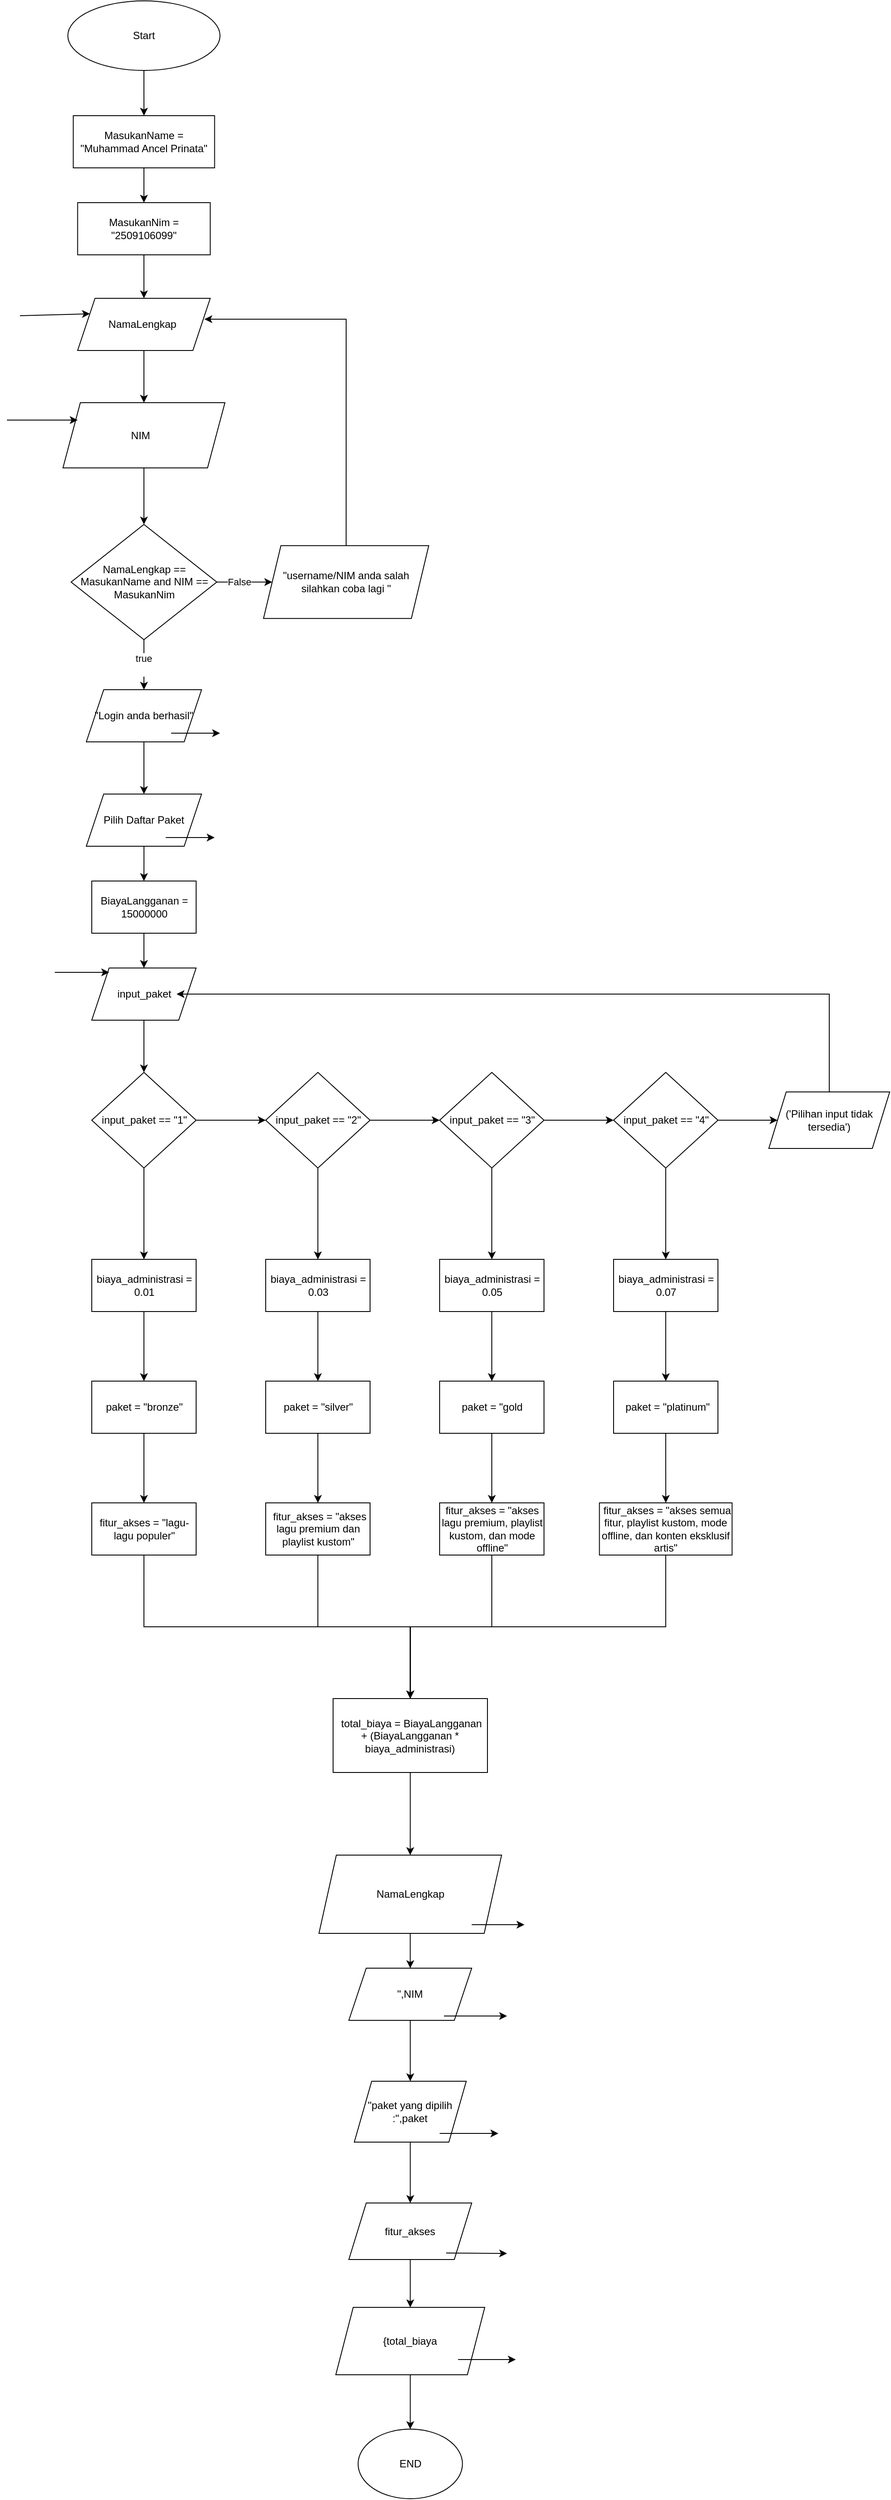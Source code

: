 <mxfile version="28.2.4">
  <diagram name="Halaman-1" id="syJaCMiKKt-g99HDxlHL">
    <mxGraphModel dx="872" dy="467" grid="1" gridSize="10" guides="1" tooltips="1" connect="1" arrows="1" fold="1" page="1" pageScale="1" pageWidth="827" pageHeight="1169" math="0" shadow="0">
      <root>
        <mxCell id="0" />
        <mxCell id="1" parent="0" />
        <mxCell id="uzx7cm2H6xcxtAE2vrBx-19" value="" style="edgeStyle=orthogonalEdgeStyle;rounded=0;orthogonalLoop=1;jettySize=auto;html=1;" edge="1" parent="1" source="uzx7cm2H6xcxtAE2vrBx-1" target="uzx7cm2H6xcxtAE2vrBx-18">
          <mxGeometry relative="1" as="geometry" />
        </mxCell>
        <mxCell id="uzx7cm2H6xcxtAE2vrBx-1" value="Start" style="ellipse;whiteSpace=wrap;html=1;" vertex="1" parent="1">
          <mxGeometry x="315" y="8" width="175" height="80" as="geometry" />
        </mxCell>
        <mxCell id="uzx7cm2H6xcxtAE2vrBx-21" value="" style="edgeStyle=orthogonalEdgeStyle;rounded=0;orthogonalLoop=1;jettySize=auto;html=1;" edge="1" parent="1" source="uzx7cm2H6xcxtAE2vrBx-18" target="uzx7cm2H6xcxtAE2vrBx-20">
          <mxGeometry relative="1" as="geometry" />
        </mxCell>
        <mxCell id="uzx7cm2H6xcxtAE2vrBx-18" value="MasukanName = &quot;Muhammad Ancel Prinata&quot;" style="whiteSpace=wrap;html=1;" vertex="1" parent="1">
          <mxGeometry x="321.25" y="140" width="162.5" height="60" as="geometry" />
        </mxCell>
        <mxCell id="uzx7cm2H6xcxtAE2vrBx-25" value="" style="edgeStyle=orthogonalEdgeStyle;rounded=0;orthogonalLoop=1;jettySize=auto;html=1;" edge="1" parent="1" source="uzx7cm2H6xcxtAE2vrBx-20" target="uzx7cm2H6xcxtAE2vrBx-24">
          <mxGeometry relative="1" as="geometry" />
        </mxCell>
        <mxCell id="uzx7cm2H6xcxtAE2vrBx-20" value="MasukanNim = &quot;2509106099&quot;" style="rounded=0;whiteSpace=wrap;html=1;" vertex="1" parent="1">
          <mxGeometry x="326.25" y="240" width="152.5" height="60" as="geometry" />
        </mxCell>
        <mxCell id="uzx7cm2H6xcxtAE2vrBx-27" value="" style="edgeStyle=orthogonalEdgeStyle;rounded=0;orthogonalLoop=1;jettySize=auto;html=1;" edge="1" parent="1" source="uzx7cm2H6xcxtAE2vrBx-24" target="uzx7cm2H6xcxtAE2vrBx-26">
          <mxGeometry relative="1" as="geometry" />
        </mxCell>
        <mxCell id="uzx7cm2H6xcxtAE2vrBx-24" value="NamaLengkap&amp;nbsp;" style="shape=parallelogram;perimeter=parallelogramPerimeter;whiteSpace=wrap;html=1;fixedSize=1;" vertex="1" parent="1">
          <mxGeometry x="326.25" y="350" width="152.5" height="60" as="geometry" />
        </mxCell>
        <mxCell id="uzx7cm2H6xcxtAE2vrBx-31" value="" style="edgeStyle=orthogonalEdgeStyle;rounded=0;orthogonalLoop=1;jettySize=auto;html=1;" edge="1" parent="1" source="uzx7cm2H6xcxtAE2vrBx-26" target="uzx7cm2H6xcxtAE2vrBx-30">
          <mxGeometry relative="1" as="geometry" />
        </mxCell>
        <mxCell id="uzx7cm2H6xcxtAE2vrBx-26" value="NIM&amp;nbsp;&amp;nbsp;" style="shape=parallelogram;perimeter=parallelogramPerimeter;whiteSpace=wrap;html=1;fixedSize=1;" vertex="1" parent="1">
          <mxGeometry x="309.38" y="470" width="186.25" height="75" as="geometry" />
        </mxCell>
        <mxCell id="uzx7cm2H6xcxtAE2vrBx-28" value="" style="endArrow=classic;html=1;rounded=0;entryX=0;entryY=0.25;entryDx=0;entryDy=0;" edge="1" parent="1" target="uzx7cm2H6xcxtAE2vrBx-24">
          <mxGeometry width="50" height="50" relative="1" as="geometry">
            <mxPoint x="260" y="370" as="sourcePoint" />
            <mxPoint x="321.25" y="425" as="targetPoint" />
          </mxGeometry>
        </mxCell>
        <mxCell id="uzx7cm2H6xcxtAE2vrBx-29" value="" style="endArrow=classic;html=1;rounded=0;" edge="1" parent="1">
          <mxGeometry width="50" height="50" relative="1" as="geometry">
            <mxPoint x="245" y="490" as="sourcePoint" />
            <mxPoint x="326.25" y="490" as="targetPoint" />
            <Array as="points" />
          </mxGeometry>
        </mxCell>
        <mxCell id="uzx7cm2H6xcxtAE2vrBx-35" value="" style="edgeStyle=orthogonalEdgeStyle;rounded=0;orthogonalLoop=1;jettySize=auto;html=1;" edge="1" parent="1" source="uzx7cm2H6xcxtAE2vrBx-30" target="uzx7cm2H6xcxtAE2vrBx-34">
          <mxGeometry relative="1" as="geometry" />
        </mxCell>
        <mxCell id="uzx7cm2H6xcxtAE2vrBx-47" value="&lt;div&gt;true&lt;/div&gt;&lt;div&gt;&lt;br&gt;&lt;/div&gt;" style="edgeLabel;html=1;align=center;verticalAlign=middle;resizable=0;points=[];" vertex="1" connectable="0" parent="uzx7cm2H6xcxtAE2vrBx-35">
          <mxGeometry x="-0.461" y="-1" relative="1" as="geometry">
            <mxPoint y="13" as="offset" />
          </mxGeometry>
        </mxCell>
        <mxCell id="uzx7cm2H6xcxtAE2vrBx-45" value="" style="edgeStyle=orthogonalEdgeStyle;rounded=0;orthogonalLoop=1;jettySize=auto;html=1;" edge="1" parent="1" source="uzx7cm2H6xcxtAE2vrBx-30" target="uzx7cm2H6xcxtAE2vrBx-44">
          <mxGeometry relative="1" as="geometry" />
        </mxCell>
        <mxCell id="uzx7cm2H6xcxtAE2vrBx-48" value="False" style="edgeLabel;html=1;align=center;verticalAlign=middle;resizable=0;points=[];" vertex="1" connectable="0" parent="uzx7cm2H6xcxtAE2vrBx-45">
          <mxGeometry x="-0.222" y="-1" relative="1" as="geometry">
            <mxPoint y="-2" as="offset" />
          </mxGeometry>
        </mxCell>
        <mxCell id="uzx7cm2H6xcxtAE2vrBx-30" value="NamaLengkap == MasukanName and NIM == MasukanNim" style="rhombus;whiteSpace=wrap;html=1;" vertex="1" parent="1">
          <mxGeometry x="318.76" y="610" width="167.5" height="132.5" as="geometry" />
        </mxCell>
        <mxCell id="uzx7cm2H6xcxtAE2vrBx-37" value="" style="edgeStyle=orthogonalEdgeStyle;rounded=0;orthogonalLoop=1;jettySize=auto;html=1;" edge="1" parent="1" source="uzx7cm2H6xcxtAE2vrBx-34" target="uzx7cm2H6xcxtAE2vrBx-36">
          <mxGeometry relative="1" as="geometry" />
        </mxCell>
        <mxCell id="uzx7cm2H6xcxtAE2vrBx-34" value="&quot;Login anda berhasil&quot;" style="shape=parallelogram;perimeter=parallelogramPerimeter;whiteSpace=wrap;html=1;fixedSize=1;" vertex="1" parent="1">
          <mxGeometry x="336.26" y="800" width="132.5" height="60" as="geometry" />
        </mxCell>
        <mxCell id="uzx7cm2H6xcxtAE2vrBx-41" value="" style="edgeStyle=orthogonalEdgeStyle;rounded=0;orthogonalLoop=1;jettySize=auto;html=1;" edge="1" parent="1" source="uzx7cm2H6xcxtAE2vrBx-36" target="uzx7cm2H6xcxtAE2vrBx-40">
          <mxGeometry relative="1" as="geometry" />
        </mxCell>
        <mxCell id="uzx7cm2H6xcxtAE2vrBx-36" value="Pilih Daftar Paket" style="shape=parallelogram;perimeter=parallelogramPerimeter;whiteSpace=wrap;html=1;fixedSize=1;" vertex="1" parent="1">
          <mxGeometry x="336.26" y="920" width="132.5" height="60" as="geometry" />
        </mxCell>
        <mxCell id="uzx7cm2H6xcxtAE2vrBx-38" value="" style="endArrow=classic;html=1;rounded=0;" edge="1" parent="1">
          <mxGeometry width="50" height="50" relative="1" as="geometry">
            <mxPoint x="433.75" y="850" as="sourcePoint" />
            <mxPoint x="490" y="850" as="targetPoint" />
          </mxGeometry>
        </mxCell>
        <mxCell id="uzx7cm2H6xcxtAE2vrBx-39" value="" style="endArrow=classic;html=1;rounded=0;" edge="1" parent="1">
          <mxGeometry width="50" height="50" relative="1" as="geometry">
            <mxPoint x="427.5" y="970" as="sourcePoint" />
            <mxPoint x="483.75" y="970" as="targetPoint" />
          </mxGeometry>
        </mxCell>
        <mxCell id="uzx7cm2H6xcxtAE2vrBx-43" value="" style="edgeStyle=orthogonalEdgeStyle;rounded=0;orthogonalLoop=1;jettySize=auto;html=1;" edge="1" parent="1" source="uzx7cm2H6xcxtAE2vrBx-40" target="uzx7cm2H6xcxtAE2vrBx-42">
          <mxGeometry relative="1" as="geometry" />
        </mxCell>
        <mxCell id="uzx7cm2H6xcxtAE2vrBx-40" value="BiayaLangganan = 15000000" style="whiteSpace=wrap;html=1;" vertex="1" parent="1">
          <mxGeometry x="342.51" y="1020" width="120" height="60" as="geometry" />
        </mxCell>
        <mxCell id="uzx7cm2H6xcxtAE2vrBx-52" value="" style="edgeStyle=orthogonalEdgeStyle;rounded=0;orthogonalLoop=1;jettySize=auto;html=1;" edge="1" parent="1" source="uzx7cm2H6xcxtAE2vrBx-42" target="uzx7cm2H6xcxtAE2vrBx-51">
          <mxGeometry relative="1" as="geometry" />
        </mxCell>
        <mxCell id="uzx7cm2H6xcxtAE2vrBx-42" value="input_paket" style="shape=parallelogram;perimeter=parallelogramPerimeter;whiteSpace=wrap;html=1;fixedSize=1;" vertex="1" parent="1">
          <mxGeometry x="342.5" y="1120" width="120" height="60" as="geometry" />
        </mxCell>
        <mxCell id="uzx7cm2H6xcxtAE2vrBx-46" style="edgeStyle=orthogonalEdgeStyle;rounded=0;orthogonalLoop=1;jettySize=auto;html=1;exitX=0.5;exitY=0;exitDx=0;exitDy=0;entryX=0.956;entryY=0.4;entryDx=0;entryDy=0;entryPerimeter=0;" edge="1" parent="1" source="uzx7cm2H6xcxtAE2vrBx-44" target="uzx7cm2H6xcxtAE2vrBx-24">
          <mxGeometry relative="1" as="geometry">
            <mxPoint x="640" y="368" as="targetPoint" />
            <Array as="points">
              <mxPoint x="635" y="374" />
            </Array>
          </mxGeometry>
        </mxCell>
        <mxCell id="uzx7cm2H6xcxtAE2vrBx-44" value="&quot;username/NIM anda salah silahkan coba lagi &quot;" style="shape=parallelogram;perimeter=parallelogramPerimeter;whiteSpace=wrap;html=1;fixedSize=1;" vertex="1" parent="1">
          <mxGeometry x="540" y="634.37" width="189.99" height="83.75" as="geometry" />
        </mxCell>
        <mxCell id="uzx7cm2H6xcxtAE2vrBx-56" value="" style="edgeStyle=orthogonalEdgeStyle;rounded=0;orthogonalLoop=1;jettySize=auto;html=1;" edge="1" parent="1" source="uzx7cm2H6xcxtAE2vrBx-51" target="uzx7cm2H6xcxtAE2vrBx-55">
          <mxGeometry relative="1" as="geometry" />
        </mxCell>
        <mxCell id="uzx7cm2H6xcxtAE2vrBx-64" value="" style="edgeStyle=orthogonalEdgeStyle;rounded=0;orthogonalLoop=1;jettySize=auto;html=1;" edge="1" parent="1" source="uzx7cm2H6xcxtAE2vrBx-51" target="uzx7cm2H6xcxtAE2vrBx-63">
          <mxGeometry relative="1" as="geometry" />
        </mxCell>
        <mxCell id="uzx7cm2H6xcxtAE2vrBx-51" value="input_paket == &quot;1&quot;" style="rhombus;whiteSpace=wrap;html=1;" vertex="1" parent="1">
          <mxGeometry x="342.51" y="1240" width="120" height="110" as="geometry" />
        </mxCell>
        <mxCell id="uzx7cm2H6xcxtAE2vrBx-58" value="" style="edgeStyle=orthogonalEdgeStyle;rounded=0;orthogonalLoop=1;jettySize=auto;html=1;" edge="1" parent="1" source="uzx7cm2H6xcxtAE2vrBx-55" target="uzx7cm2H6xcxtAE2vrBx-57">
          <mxGeometry relative="1" as="geometry" />
        </mxCell>
        <mxCell id="uzx7cm2H6xcxtAE2vrBx-55" value="biaya_administrasi = 0.01" style="whiteSpace=wrap;html=1;" vertex="1" parent="1">
          <mxGeometry x="342.51" y="1455" width="120" height="60" as="geometry" />
        </mxCell>
        <mxCell id="uzx7cm2H6xcxtAE2vrBx-60" value="" style="edgeStyle=orthogonalEdgeStyle;rounded=0;orthogonalLoop=1;jettySize=auto;html=1;" edge="1" parent="1" source="uzx7cm2H6xcxtAE2vrBx-57" target="uzx7cm2H6xcxtAE2vrBx-59">
          <mxGeometry relative="1" as="geometry" />
        </mxCell>
        <mxCell id="uzx7cm2H6xcxtAE2vrBx-57" value="paket = &quot;bronze&quot;" style="whiteSpace=wrap;html=1;" vertex="1" parent="1">
          <mxGeometry x="342.51" y="1595" width="120" height="60" as="geometry" />
        </mxCell>
        <mxCell id="uzx7cm2H6xcxtAE2vrBx-111" style="edgeStyle=orthogonalEdgeStyle;rounded=0;orthogonalLoop=1;jettySize=auto;html=1;exitX=0.5;exitY=1;exitDx=0;exitDy=0;entryX=0.5;entryY=0;entryDx=0;entryDy=0;" edge="1" parent="1" source="uzx7cm2H6xcxtAE2vrBx-59" target="uzx7cm2H6xcxtAE2vrBx-97">
          <mxGeometry relative="1" as="geometry" />
        </mxCell>
        <mxCell id="uzx7cm2H6xcxtAE2vrBx-59" value="fitur_akses = &quot;lagu-lagu populer&quot;" style="whiteSpace=wrap;html=1;" vertex="1" parent="1">
          <mxGeometry x="342.51" y="1735" width="120" height="60" as="geometry" />
        </mxCell>
        <mxCell id="uzx7cm2H6xcxtAE2vrBx-66" value="" style="edgeStyle=orthogonalEdgeStyle;rounded=0;orthogonalLoop=1;jettySize=auto;html=1;" edge="1" parent="1" source="uzx7cm2H6xcxtAE2vrBx-63" target="uzx7cm2H6xcxtAE2vrBx-65">
          <mxGeometry relative="1" as="geometry" />
        </mxCell>
        <mxCell id="uzx7cm2H6xcxtAE2vrBx-72" value="" style="edgeStyle=orthogonalEdgeStyle;rounded=0;orthogonalLoop=1;jettySize=auto;html=1;" edge="1" parent="1" source="uzx7cm2H6xcxtAE2vrBx-63" target="uzx7cm2H6xcxtAE2vrBx-71">
          <mxGeometry relative="1" as="geometry" />
        </mxCell>
        <mxCell id="uzx7cm2H6xcxtAE2vrBx-63" value="input_paket == &quot;2&quot;" style="rhombus;whiteSpace=wrap;html=1;" vertex="1" parent="1">
          <mxGeometry x="542.51" y="1240" width="120" height="110" as="geometry" />
        </mxCell>
        <mxCell id="uzx7cm2H6xcxtAE2vrBx-68" value="" style="edgeStyle=orthogonalEdgeStyle;rounded=0;orthogonalLoop=1;jettySize=auto;html=1;" edge="1" parent="1" source="uzx7cm2H6xcxtAE2vrBx-65" target="uzx7cm2H6xcxtAE2vrBx-67">
          <mxGeometry relative="1" as="geometry" />
        </mxCell>
        <mxCell id="uzx7cm2H6xcxtAE2vrBx-65" value="biaya_administrasi = 0.03" style="whiteSpace=wrap;html=1;" vertex="1" parent="1">
          <mxGeometry x="542.51" y="1455" width="120" height="60" as="geometry" />
        </mxCell>
        <mxCell id="uzx7cm2H6xcxtAE2vrBx-70" value="" style="edgeStyle=orthogonalEdgeStyle;rounded=0;orthogonalLoop=1;jettySize=auto;html=1;" edge="1" parent="1" source="uzx7cm2H6xcxtAE2vrBx-67" target="uzx7cm2H6xcxtAE2vrBx-69">
          <mxGeometry relative="1" as="geometry" />
        </mxCell>
        <mxCell id="uzx7cm2H6xcxtAE2vrBx-67" value="paket = &quot;silver&quot;" style="whiteSpace=wrap;html=1;" vertex="1" parent="1">
          <mxGeometry x="542.51" y="1595" width="120" height="60" as="geometry" />
        </mxCell>
        <mxCell id="uzx7cm2H6xcxtAE2vrBx-108" style="edgeStyle=orthogonalEdgeStyle;rounded=0;orthogonalLoop=1;jettySize=auto;html=1;exitX=0.5;exitY=1;exitDx=0;exitDy=0;entryX=0.5;entryY=0;entryDx=0;entryDy=0;" edge="1" parent="1" source="uzx7cm2H6xcxtAE2vrBx-69" target="uzx7cm2H6xcxtAE2vrBx-97">
          <mxGeometry relative="1" as="geometry" />
        </mxCell>
        <mxCell id="uzx7cm2H6xcxtAE2vrBx-69" value="&amp;nbsp;fitur_akses = &quot;akses lagu premium dan playlist kustom&quot;" style="whiteSpace=wrap;html=1;" vertex="1" parent="1">
          <mxGeometry x="542.51" y="1735" width="120" height="60" as="geometry" />
        </mxCell>
        <mxCell id="uzx7cm2H6xcxtAE2vrBx-74" value="" style="edgeStyle=orthogonalEdgeStyle;rounded=0;orthogonalLoop=1;jettySize=auto;html=1;" edge="1" parent="1" source="uzx7cm2H6xcxtAE2vrBx-71" target="uzx7cm2H6xcxtAE2vrBx-73">
          <mxGeometry relative="1" as="geometry" />
        </mxCell>
        <mxCell id="uzx7cm2H6xcxtAE2vrBx-80" value="" style="edgeStyle=orthogonalEdgeStyle;rounded=0;orthogonalLoop=1;jettySize=auto;html=1;" edge="1" parent="1" source="uzx7cm2H6xcxtAE2vrBx-71" target="uzx7cm2H6xcxtAE2vrBx-79">
          <mxGeometry relative="1" as="geometry" />
        </mxCell>
        <mxCell id="uzx7cm2H6xcxtAE2vrBx-71" value="input_paket == &quot;3&quot;" style="rhombus;whiteSpace=wrap;html=1;" vertex="1" parent="1">
          <mxGeometry x="742.51" y="1240" width="120" height="110" as="geometry" />
        </mxCell>
        <mxCell id="uzx7cm2H6xcxtAE2vrBx-76" value="" style="edgeStyle=orthogonalEdgeStyle;rounded=0;orthogonalLoop=1;jettySize=auto;html=1;" edge="1" parent="1" source="uzx7cm2H6xcxtAE2vrBx-73" target="uzx7cm2H6xcxtAE2vrBx-75">
          <mxGeometry relative="1" as="geometry" />
        </mxCell>
        <mxCell id="uzx7cm2H6xcxtAE2vrBx-73" value="biaya_administrasi = 0.05" style="whiteSpace=wrap;html=1;" vertex="1" parent="1">
          <mxGeometry x="742.51" y="1455" width="120" height="60" as="geometry" />
        </mxCell>
        <mxCell id="uzx7cm2H6xcxtAE2vrBx-78" value="" style="edgeStyle=orthogonalEdgeStyle;rounded=0;orthogonalLoop=1;jettySize=auto;html=1;" edge="1" parent="1" source="uzx7cm2H6xcxtAE2vrBx-75" target="uzx7cm2H6xcxtAE2vrBx-77">
          <mxGeometry relative="1" as="geometry" />
        </mxCell>
        <mxCell id="uzx7cm2H6xcxtAE2vrBx-75" value="paket = &quot;gold" style="whiteSpace=wrap;html=1;" vertex="1" parent="1">
          <mxGeometry x="742.51" y="1595" width="120" height="60" as="geometry" />
        </mxCell>
        <mxCell id="uzx7cm2H6xcxtAE2vrBx-109" style="edgeStyle=orthogonalEdgeStyle;rounded=0;orthogonalLoop=1;jettySize=auto;html=1;exitX=0.5;exitY=1;exitDx=0;exitDy=0;" edge="1" parent="1" source="uzx7cm2H6xcxtAE2vrBx-77" target="uzx7cm2H6xcxtAE2vrBx-97">
          <mxGeometry relative="1" as="geometry" />
        </mxCell>
        <mxCell id="uzx7cm2H6xcxtAE2vrBx-77" value="fitur_akses = &quot;akses lagu premium, playlist kustom, dan mode offline&quot;" style="whiteSpace=wrap;html=1;" vertex="1" parent="1">
          <mxGeometry x="742.51" y="1735" width="120" height="60" as="geometry" />
        </mxCell>
        <mxCell id="uzx7cm2H6xcxtAE2vrBx-82" value="" style="edgeStyle=orthogonalEdgeStyle;rounded=0;orthogonalLoop=1;jettySize=auto;html=1;" edge="1" parent="1" source="uzx7cm2H6xcxtAE2vrBx-79" target="uzx7cm2H6xcxtAE2vrBx-81">
          <mxGeometry relative="1" as="geometry" />
        </mxCell>
        <mxCell id="uzx7cm2H6xcxtAE2vrBx-92" value="" style="edgeStyle=orthogonalEdgeStyle;rounded=0;orthogonalLoop=1;jettySize=auto;html=1;" edge="1" parent="1" source="uzx7cm2H6xcxtAE2vrBx-79" target="uzx7cm2H6xcxtAE2vrBx-91">
          <mxGeometry relative="1" as="geometry" />
        </mxCell>
        <mxCell id="uzx7cm2H6xcxtAE2vrBx-79" value="input_paket == &quot;4&quot;" style="rhombus;whiteSpace=wrap;html=1;" vertex="1" parent="1">
          <mxGeometry x="942.51" y="1240" width="120" height="110" as="geometry" />
        </mxCell>
        <mxCell id="uzx7cm2H6xcxtAE2vrBx-84" value="" style="edgeStyle=orthogonalEdgeStyle;rounded=0;orthogonalLoop=1;jettySize=auto;html=1;" edge="1" parent="1" source="uzx7cm2H6xcxtAE2vrBx-81" target="uzx7cm2H6xcxtAE2vrBx-83">
          <mxGeometry relative="1" as="geometry" />
        </mxCell>
        <mxCell id="uzx7cm2H6xcxtAE2vrBx-81" value="biaya_administrasi = 0.07" style="whiteSpace=wrap;html=1;" vertex="1" parent="1">
          <mxGeometry x="942.51" y="1455" width="120" height="60" as="geometry" />
        </mxCell>
        <mxCell id="uzx7cm2H6xcxtAE2vrBx-86" value="" style="edgeStyle=orthogonalEdgeStyle;rounded=0;orthogonalLoop=1;jettySize=auto;html=1;" edge="1" parent="1" source="uzx7cm2H6xcxtAE2vrBx-83" target="uzx7cm2H6xcxtAE2vrBx-85">
          <mxGeometry relative="1" as="geometry" />
        </mxCell>
        <mxCell id="uzx7cm2H6xcxtAE2vrBx-83" value="&amp;nbsp;paket = &quot;platinum&quot;" style="whiteSpace=wrap;html=1;" vertex="1" parent="1">
          <mxGeometry x="942.51" y="1595" width="120" height="60" as="geometry" />
        </mxCell>
        <mxCell id="uzx7cm2H6xcxtAE2vrBx-110" style="edgeStyle=orthogonalEdgeStyle;rounded=0;orthogonalLoop=1;jettySize=auto;html=1;exitX=0.5;exitY=1;exitDx=0;exitDy=0;" edge="1" parent="1" source="uzx7cm2H6xcxtAE2vrBx-85" target="uzx7cm2H6xcxtAE2vrBx-97">
          <mxGeometry relative="1" as="geometry" />
        </mxCell>
        <mxCell id="uzx7cm2H6xcxtAE2vrBx-85" value="&amp;nbsp;fitur_akses = &quot;akses semua fitur, playlist kustom, mode offline, dan konten eksklusif artis&quot;" style="whiteSpace=wrap;html=1;" vertex="1" parent="1">
          <mxGeometry x="926.25" y="1735" width="152.51" height="60" as="geometry" />
        </mxCell>
        <mxCell id="uzx7cm2H6xcxtAE2vrBx-91" value="(&#39;Pilihan input tidak tersedia&#39;)" style="shape=parallelogram;perimeter=parallelogramPerimeter;whiteSpace=wrap;html=1;fixedSize=1;" vertex="1" parent="1">
          <mxGeometry x="1121" y="1262.5" width="139" height="65" as="geometry" />
        </mxCell>
        <mxCell id="uzx7cm2H6xcxtAE2vrBx-94" value="" style="endArrow=classic;html=1;rounded=0;" edge="1" parent="1">
          <mxGeometry width="50" height="50" relative="1" as="geometry">
            <mxPoint x="300" y="1125" as="sourcePoint" />
            <mxPoint x="362.51" y="1125" as="targetPoint" />
          </mxGeometry>
        </mxCell>
        <mxCell id="uzx7cm2H6xcxtAE2vrBx-96" style="edgeStyle=orthogonalEdgeStyle;rounded=0;orthogonalLoop=1;jettySize=auto;html=1;exitX=0.5;exitY=0;exitDx=0;exitDy=0;entryX=0.813;entryY=0.5;entryDx=0;entryDy=0;entryPerimeter=0;" edge="1" parent="1" source="uzx7cm2H6xcxtAE2vrBx-91" target="uzx7cm2H6xcxtAE2vrBx-42">
          <mxGeometry relative="1" as="geometry">
            <Array as="points">
              <mxPoint x="1190" y="1150" />
            </Array>
          </mxGeometry>
        </mxCell>
        <mxCell id="uzx7cm2H6xcxtAE2vrBx-114" value="" style="edgeStyle=orthogonalEdgeStyle;rounded=0;orthogonalLoop=1;jettySize=auto;html=1;" edge="1" parent="1" source="uzx7cm2H6xcxtAE2vrBx-97" target="uzx7cm2H6xcxtAE2vrBx-113">
          <mxGeometry relative="1" as="geometry" />
        </mxCell>
        <mxCell id="uzx7cm2H6xcxtAE2vrBx-97" value="&amp;nbsp;total_biaya = BiayaLangganan + (BiayaLangganan * biaya_administrasi)" style="whiteSpace=wrap;html=1;" vertex="1" parent="1">
          <mxGeometry x="620" y="1960" width="177.49" height="85" as="geometry" />
        </mxCell>
        <mxCell id="uzx7cm2H6xcxtAE2vrBx-118" value="" style="edgeStyle=orthogonalEdgeStyle;rounded=0;orthogonalLoop=1;jettySize=auto;html=1;" edge="1" parent="1" source="uzx7cm2H6xcxtAE2vrBx-113" target="uzx7cm2H6xcxtAE2vrBx-117">
          <mxGeometry relative="1" as="geometry" />
        </mxCell>
        <mxCell id="uzx7cm2H6xcxtAE2vrBx-113" value="NamaLengkap" style="shape=parallelogram;perimeter=parallelogramPerimeter;whiteSpace=wrap;html=1;fixedSize=1;" vertex="1" parent="1">
          <mxGeometry x="603.74" y="2140" width="210" height="90" as="geometry" />
        </mxCell>
        <mxCell id="uzx7cm2H6xcxtAE2vrBx-120" value="" style="edgeStyle=orthogonalEdgeStyle;rounded=0;orthogonalLoop=1;jettySize=auto;html=1;" edge="1" parent="1" source="uzx7cm2H6xcxtAE2vrBx-117" target="uzx7cm2H6xcxtAE2vrBx-119">
          <mxGeometry relative="1" as="geometry" />
        </mxCell>
        <mxCell id="uzx7cm2H6xcxtAE2vrBx-117" value="&quot;,NIM" style="shape=parallelogram;perimeter=parallelogramPerimeter;whiteSpace=wrap;html=1;fixedSize=1;" vertex="1" parent="1">
          <mxGeometry x="638.11" y="2270" width="141.26" height="60" as="geometry" />
        </mxCell>
        <mxCell id="uzx7cm2H6xcxtAE2vrBx-122" value="" style="edgeStyle=orthogonalEdgeStyle;rounded=0;orthogonalLoop=1;jettySize=auto;html=1;" edge="1" parent="1" source="uzx7cm2H6xcxtAE2vrBx-119" target="uzx7cm2H6xcxtAE2vrBx-121">
          <mxGeometry relative="1" as="geometry" />
        </mxCell>
        <mxCell id="uzx7cm2H6xcxtAE2vrBx-119" value="&quot;paket yang dipilih :&quot;,paket" style="shape=parallelogram;perimeter=parallelogramPerimeter;whiteSpace=wrap;html=1;fixedSize=1;" vertex="1" parent="1">
          <mxGeometry x="644.38" y="2400" width="128.74" height="70" as="geometry" />
        </mxCell>
        <mxCell id="uzx7cm2H6xcxtAE2vrBx-124" value="" style="edgeStyle=orthogonalEdgeStyle;rounded=0;orthogonalLoop=1;jettySize=auto;html=1;" edge="1" parent="1" source="uzx7cm2H6xcxtAE2vrBx-121" target="uzx7cm2H6xcxtAE2vrBx-123">
          <mxGeometry relative="1" as="geometry" />
        </mxCell>
        <mxCell id="uzx7cm2H6xcxtAE2vrBx-121" value="fitur_akses" style="shape=parallelogram;perimeter=parallelogramPerimeter;whiteSpace=wrap;html=1;fixedSize=1;" vertex="1" parent="1">
          <mxGeometry x="638.11" y="2540" width="141.25" height="65" as="geometry" />
        </mxCell>
        <mxCell id="uzx7cm2H6xcxtAE2vrBx-132" value="" style="edgeStyle=orthogonalEdgeStyle;rounded=0;orthogonalLoop=1;jettySize=auto;html=1;" edge="1" parent="1" source="uzx7cm2H6xcxtAE2vrBx-123" target="uzx7cm2H6xcxtAE2vrBx-131">
          <mxGeometry relative="1" as="geometry" />
        </mxCell>
        <mxCell id="uzx7cm2H6xcxtAE2vrBx-123" value="{total_biaya" style="shape=parallelogram;perimeter=parallelogramPerimeter;whiteSpace=wrap;html=1;fixedSize=1;" vertex="1" parent="1">
          <mxGeometry x="623.12" y="2660" width="171.27" height="77.5" as="geometry" />
        </mxCell>
        <mxCell id="uzx7cm2H6xcxtAE2vrBx-126" value="" style="endArrow=classic;html=1;rounded=0;" edge="1" parent="1">
          <mxGeometry width="50" height="50" relative="1" as="geometry">
            <mxPoint x="779.37" y="2220" as="sourcePoint" />
            <mxPoint x="840" y="2220" as="targetPoint" />
          </mxGeometry>
        </mxCell>
        <mxCell id="uzx7cm2H6xcxtAE2vrBx-127" value="" style="endArrow=classic;html=1;rounded=0;" edge="1" parent="1">
          <mxGeometry width="50" height="50" relative="1" as="geometry">
            <mxPoint x="747.49" y="2325" as="sourcePoint" />
            <mxPoint x="820" y="2325" as="targetPoint" />
          </mxGeometry>
        </mxCell>
        <mxCell id="uzx7cm2H6xcxtAE2vrBx-128" value="" style="endArrow=classic;html=1;rounded=0;" edge="1" parent="1">
          <mxGeometry width="50" height="50" relative="1" as="geometry">
            <mxPoint x="742.51" y="2460" as="sourcePoint" />
            <mxPoint x="810" y="2460" as="targetPoint" />
          </mxGeometry>
        </mxCell>
        <mxCell id="uzx7cm2H6xcxtAE2vrBx-129" value="" style="endArrow=classic;html=1;rounded=0;" edge="1" parent="1">
          <mxGeometry width="50" height="50" relative="1" as="geometry">
            <mxPoint x="750" y="2597.5" as="sourcePoint" />
            <mxPoint x="820" y="2598" as="targetPoint" />
          </mxGeometry>
        </mxCell>
        <mxCell id="uzx7cm2H6xcxtAE2vrBx-130" value="" style="endArrow=classic;html=1;rounded=0;" edge="1" parent="1">
          <mxGeometry width="50" height="50" relative="1" as="geometry">
            <mxPoint x="763.74" y="2720" as="sourcePoint" />
            <mxPoint x="830" y="2720" as="targetPoint" />
          </mxGeometry>
        </mxCell>
        <mxCell id="uzx7cm2H6xcxtAE2vrBx-131" value="END" style="ellipse;whiteSpace=wrap;html=1;" vertex="1" parent="1">
          <mxGeometry x="648.75" y="2800" width="120" height="80" as="geometry" />
        </mxCell>
      </root>
    </mxGraphModel>
  </diagram>
</mxfile>
